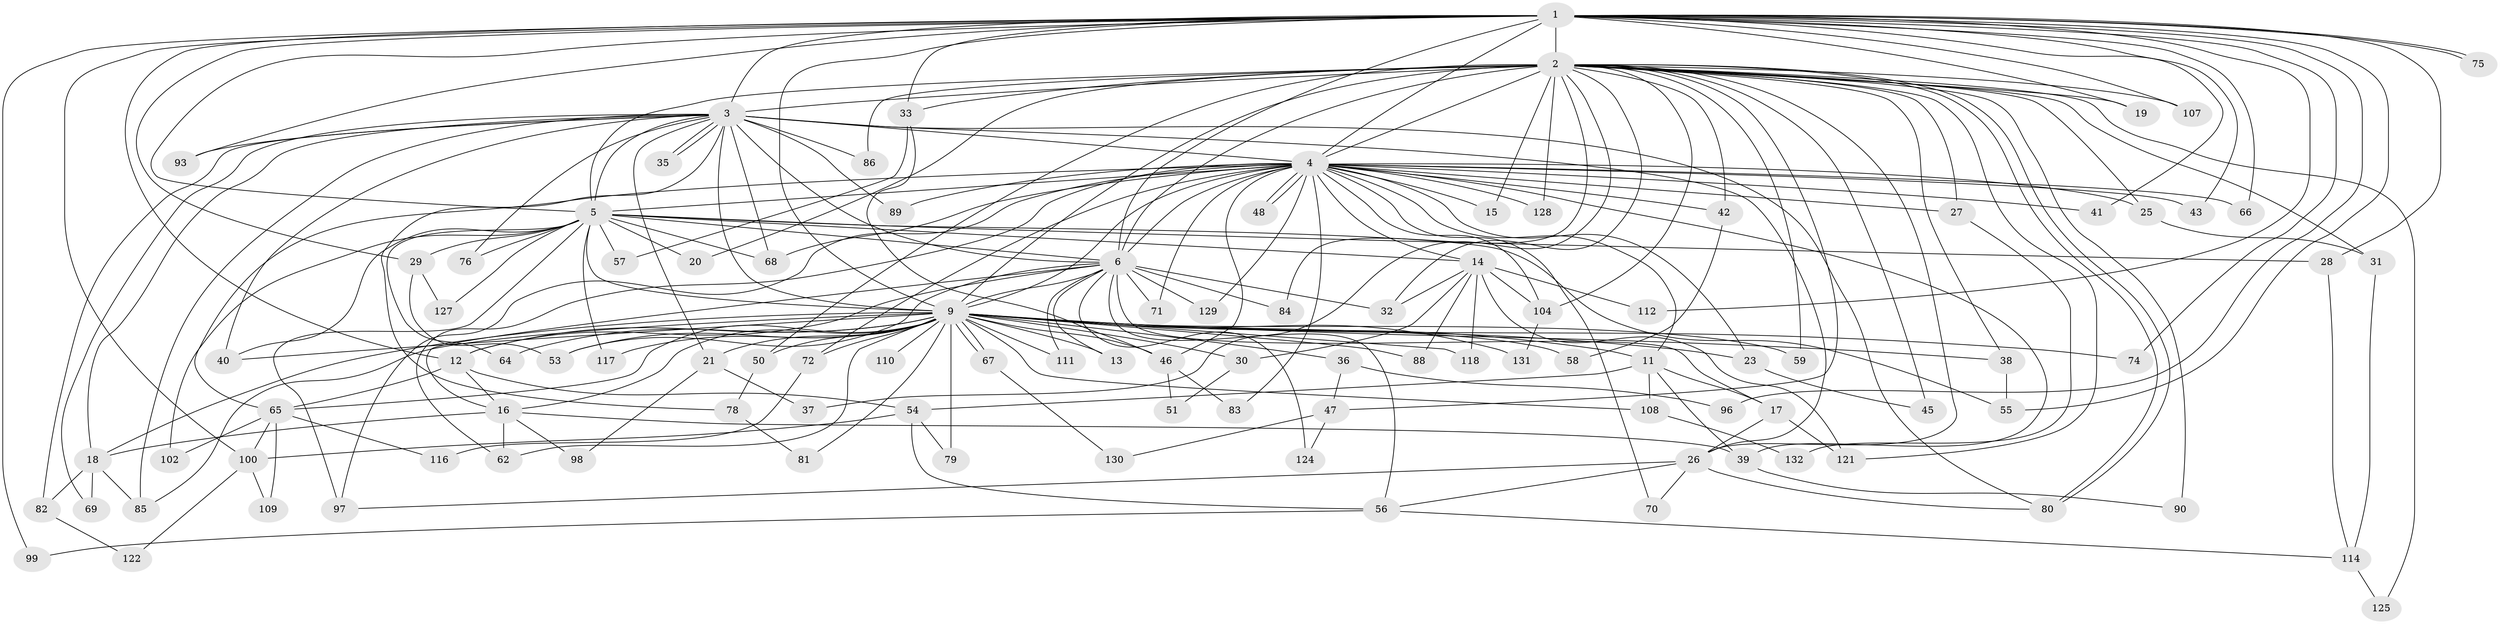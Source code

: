 // original degree distribution, {26: 0.007518796992481203, 21: 0.007518796992481203, 25: 0.015037593984962405, 36: 0.007518796992481203, 24: 0.015037593984962405, 14: 0.007518796992481203, 16: 0.007518796992481203, 29: 0.007518796992481203, 7: 0.022556390977443608, 5: 0.03759398496240601, 2: 0.5263157894736842, 9: 0.007518796992481203, 4: 0.11278195488721804, 3: 0.21804511278195488}
// Generated by graph-tools (version 1.1) at 2025/11/02/27/25 16:11:03]
// undirected, 103 vertices, 233 edges
graph export_dot {
graph [start="1"]
  node [color=gray90,style=filled];
  1 [super="+22"];
  2 [super="+7"];
  3 [super="+34"];
  4 [super="+77"];
  5 [super="+73"];
  6 [super="+8"];
  9 [super="+10"];
  11 [super="+24"];
  12 [super="+44"];
  13;
  14 [super="+113"];
  15;
  16 [super="+106"];
  17;
  18 [super="+61"];
  19;
  20;
  21;
  23 [super="+95"];
  25;
  26 [super="+133"];
  27;
  28;
  29 [super="+120"];
  30;
  31 [super="+126"];
  32;
  33;
  35;
  36;
  37;
  38 [super="+52"];
  39 [super="+63"];
  40 [super="+94"];
  41;
  42;
  43;
  45;
  46 [super="+49"];
  47;
  48;
  50;
  51;
  53;
  54 [super="+60"];
  55 [super="+91"];
  56;
  57;
  58;
  59;
  62 [super="+101"];
  64;
  65 [super="+92"];
  66;
  67;
  68;
  69;
  70;
  71;
  72;
  74;
  75;
  76;
  78;
  79;
  80 [super="+87"];
  81;
  82;
  83;
  84;
  85 [super="+103"];
  86;
  88;
  89;
  90;
  93;
  96;
  97 [super="+119"];
  98;
  99;
  100 [super="+105"];
  102;
  104 [super="+115"];
  107;
  108;
  109;
  110;
  111;
  112;
  114;
  116;
  117;
  118;
  121 [super="+123"];
  122;
  124;
  125;
  127;
  128;
  129;
  130;
  131;
  132;
  1 -- 2 [weight=3];
  1 -- 3;
  1 -- 4;
  1 -- 5;
  1 -- 6 [weight=2];
  1 -- 9 [weight=2];
  1 -- 12;
  1 -- 19;
  1 -- 28;
  1 -- 29;
  1 -- 33;
  1 -- 41;
  1 -- 66;
  1 -- 74;
  1 -- 75;
  1 -- 75;
  1 -- 93;
  1 -- 99;
  1 -- 100;
  1 -- 107;
  1 -- 112;
  1 -- 96;
  1 -- 43;
  1 -- 55;
  2 -- 3 [weight=2];
  2 -- 4 [weight=2];
  2 -- 5 [weight=2];
  2 -- 6 [weight=4];
  2 -- 9 [weight=4];
  2 -- 32;
  2 -- 47;
  2 -- 50;
  2 -- 59;
  2 -- 80;
  2 -- 80;
  2 -- 84;
  2 -- 107;
  2 -- 125;
  2 -- 128;
  2 -- 15;
  2 -- 19;
  2 -- 20;
  2 -- 86;
  2 -- 25;
  2 -- 90;
  2 -- 26;
  2 -- 27;
  2 -- 31;
  2 -- 33;
  2 -- 37;
  2 -- 104;
  2 -- 42;
  2 -- 45;
  2 -- 38;
  2 -- 121;
  3 -- 4;
  3 -- 5;
  3 -- 6 [weight=2];
  3 -- 9 [weight=2];
  3 -- 18;
  3 -- 21;
  3 -- 35;
  3 -- 35;
  3 -- 40;
  3 -- 68;
  3 -- 69;
  3 -- 76;
  3 -- 78;
  3 -- 82;
  3 -- 85;
  3 -- 86;
  3 -- 89;
  3 -- 93;
  3 -- 26;
  3 -- 80;
  4 -- 5 [weight=2];
  4 -- 6 [weight=2];
  4 -- 9 [weight=2];
  4 -- 11 [weight=2];
  4 -- 14;
  4 -- 15;
  4 -- 23 [weight=2];
  4 -- 25;
  4 -- 27;
  4 -- 39;
  4 -- 41;
  4 -- 42;
  4 -- 43;
  4 -- 46;
  4 -- 48;
  4 -- 48;
  4 -- 62;
  4 -- 65;
  4 -- 66;
  4 -- 70;
  4 -- 71;
  4 -- 72;
  4 -- 97;
  4 -- 128;
  4 -- 129;
  4 -- 89;
  4 -- 83;
  4 -- 68;
  4 -- 104;
  5 -- 6 [weight=2];
  5 -- 9 [weight=2];
  5 -- 14;
  5 -- 20;
  5 -- 28;
  5 -- 29;
  5 -- 55;
  5 -- 57;
  5 -- 64;
  5 -- 68;
  5 -- 76;
  5 -- 97;
  5 -- 102;
  5 -- 117;
  5 -- 127;
  5 -- 40;
  6 -- 9 [weight=4];
  6 -- 16;
  6 -- 53;
  6 -- 56;
  6 -- 84;
  6 -- 124;
  6 -- 32;
  6 -- 129;
  6 -- 71;
  6 -- 12;
  6 -- 13;
  6 -- 111;
  6 -- 17;
  9 -- 11;
  9 -- 13;
  9 -- 16;
  9 -- 18;
  9 -- 58;
  9 -- 59;
  9 -- 67;
  9 -- 67;
  9 -- 72;
  9 -- 74;
  9 -- 79;
  9 -- 81;
  9 -- 85;
  9 -- 88;
  9 -- 110 [weight=2];
  9 -- 111;
  9 -- 64;
  9 -- 65;
  9 -- 131;
  9 -- 21;
  9 -- 23;
  9 -- 30;
  9 -- 36;
  9 -- 38;
  9 -- 40;
  9 -- 108;
  9 -- 46;
  9 -- 50;
  9 -- 53;
  9 -- 117;
  9 -- 118;
  9 -- 62;
  9 -- 12;
  11 -- 17;
  11 -- 39;
  11 -- 54;
  11 -- 108;
  12 -- 54;
  12 -- 65;
  12 -- 16;
  14 -- 30;
  14 -- 88;
  14 -- 104;
  14 -- 112;
  14 -- 118;
  14 -- 121;
  14 -- 32;
  16 -- 98;
  16 -- 18;
  16 -- 62;
  16 -- 39;
  17 -- 26;
  17 -- 121;
  18 -- 82;
  18 -- 85;
  18 -- 69;
  21 -- 37;
  21 -- 98;
  23 -- 45;
  25 -- 31;
  26 -- 56;
  26 -- 70;
  26 -- 97;
  26 -- 80;
  27 -- 132;
  28 -- 114;
  29 -- 53;
  29 -- 127;
  30 -- 51;
  31 -- 114;
  33 -- 57;
  33 -- 46;
  36 -- 47;
  36 -- 96;
  38 -- 55;
  39 -- 90;
  42 -- 58;
  46 -- 83;
  46 -- 51;
  47 -- 124;
  47 -- 130;
  50 -- 78;
  54 -- 79;
  54 -- 100;
  54 -- 56;
  56 -- 99;
  56 -- 114;
  65 -- 116;
  65 -- 102;
  65 -- 109;
  65 -- 100;
  67 -- 130;
  72 -- 116;
  78 -- 81;
  82 -- 122;
  100 -- 122;
  100 -- 109;
  104 -- 131;
  108 -- 132;
  114 -- 125;
}
